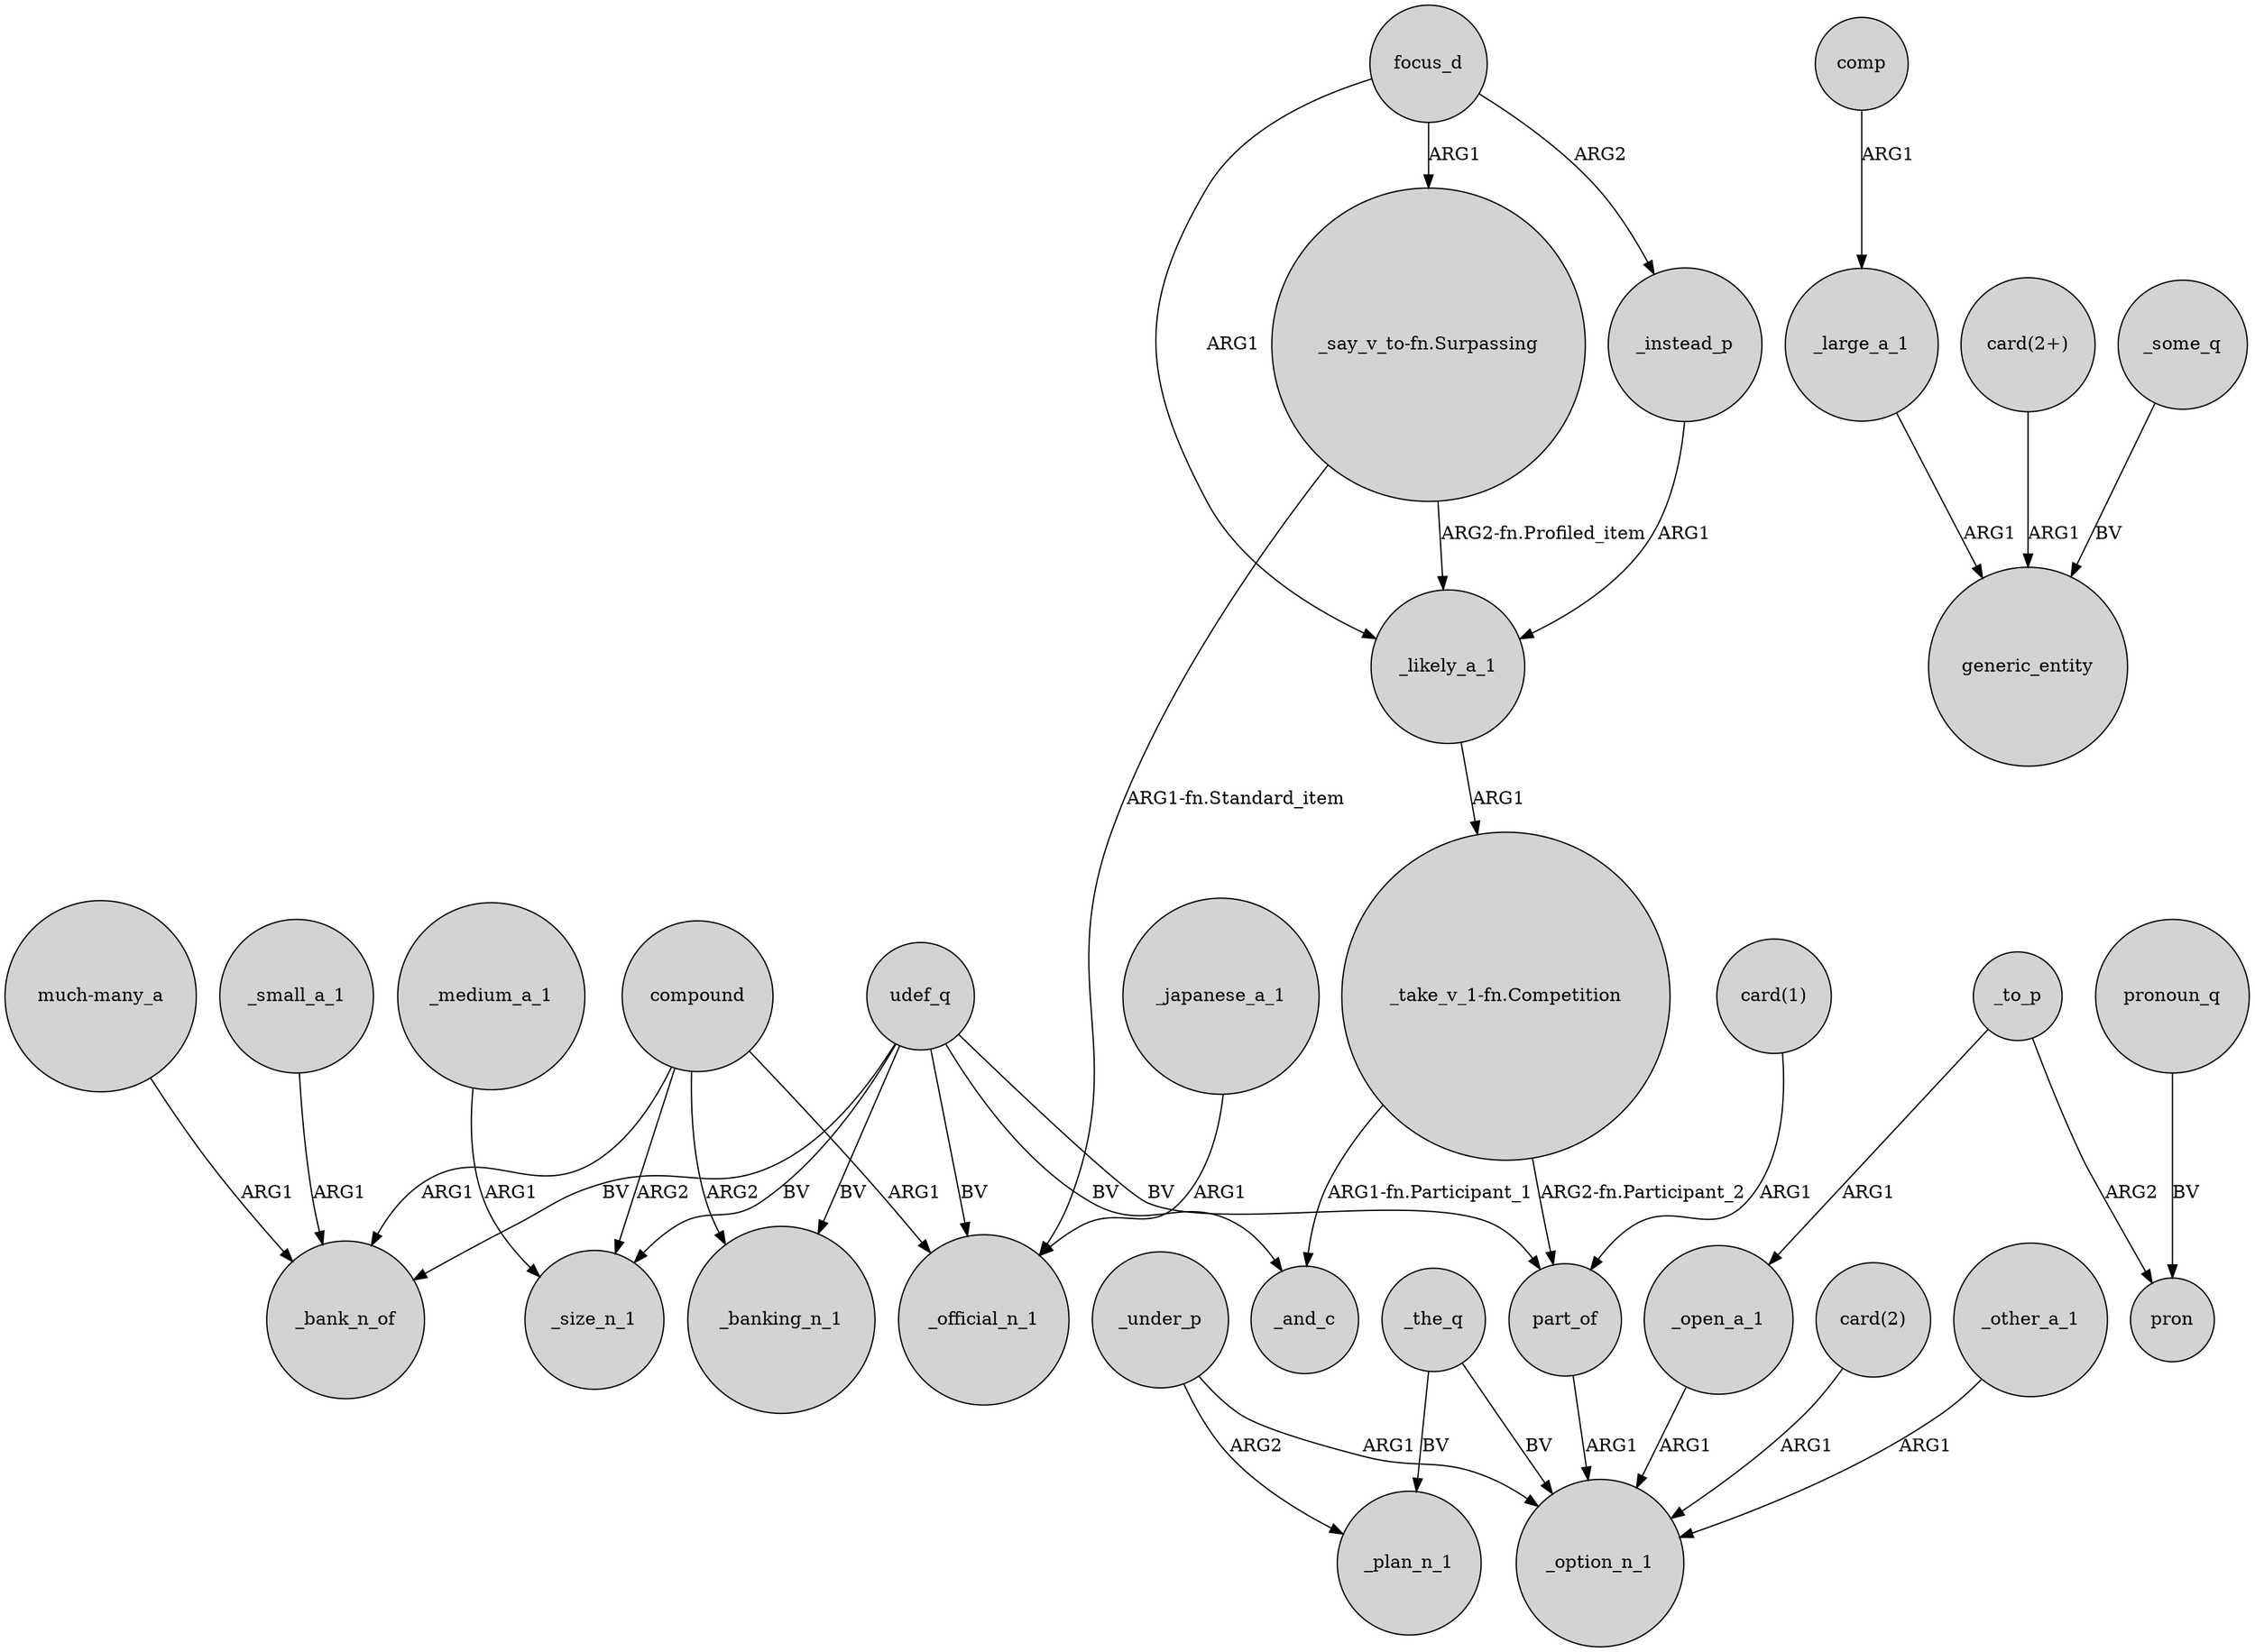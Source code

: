 digraph {
	node [shape=circle style=filled]
	udef_q -> _size_n_1 [label=BV]
	_small_a_1 -> _bank_n_of [label=ARG1]
	comp -> _large_a_1 [label=ARG1]
	udef_q -> part_of [label=BV]
	"_take_v_1-fn.Competition" -> _and_c [label="ARG1-fn.Participant_1"]
	compound -> _bank_n_of [label=ARG1]
	_under_p -> _option_n_1 [label=ARG1]
	focus_d -> _instead_p [label=ARG2]
	_to_p -> pron [label=ARG2]
	_japanese_a_1 -> _official_n_1 [label=ARG1]
	udef_q -> _bank_n_of [label=BV]
	_open_a_1 -> _option_n_1 [label=ARG1]
	compound -> _size_n_1 [label=ARG2]
	_medium_a_1 -> _size_n_1 [label=ARG1]
	"card(2+)" -> generic_entity [label=ARG1]
	_under_p -> _plan_n_1 [label=ARG2]
	udef_q -> _and_c [label=BV]
	focus_d -> _likely_a_1 [label=ARG1]
	_some_q -> generic_entity [label=BV]
	"card(1)" -> part_of [label=ARG1]
	pronoun_q -> pron [label=BV]
	_the_q -> _option_n_1 [label=BV]
	"much-many_a" -> _bank_n_of [label=ARG1]
	udef_q -> _banking_n_1 [label=BV]
	compound -> _official_n_1 [label=ARG1]
	"_take_v_1-fn.Competition" -> part_of [label="ARG2-fn.Participant_2"]
	compound -> _banking_n_1 [label=ARG2]
	part_of -> _option_n_1 [label=ARG1]
	_large_a_1 -> generic_entity [label=ARG1]
	focus_d -> "_say_v_to-fn.Surpassing" [label=ARG1]
	_to_p -> _open_a_1 [label=ARG1]
	udef_q -> _official_n_1 [label=BV]
	"card(2)" -> _option_n_1 [label=ARG1]
	_the_q -> _plan_n_1 [label=BV]
	_likely_a_1 -> "_take_v_1-fn.Competition" [label=ARG1]
	"_say_v_to-fn.Surpassing" -> _likely_a_1 [label="ARG2-fn.Profiled_item"]
	_other_a_1 -> _option_n_1 [label=ARG1]
	"_say_v_to-fn.Surpassing" -> _official_n_1 [label="ARG1-fn.Standard_item"]
	_instead_p -> _likely_a_1 [label=ARG1]
}
